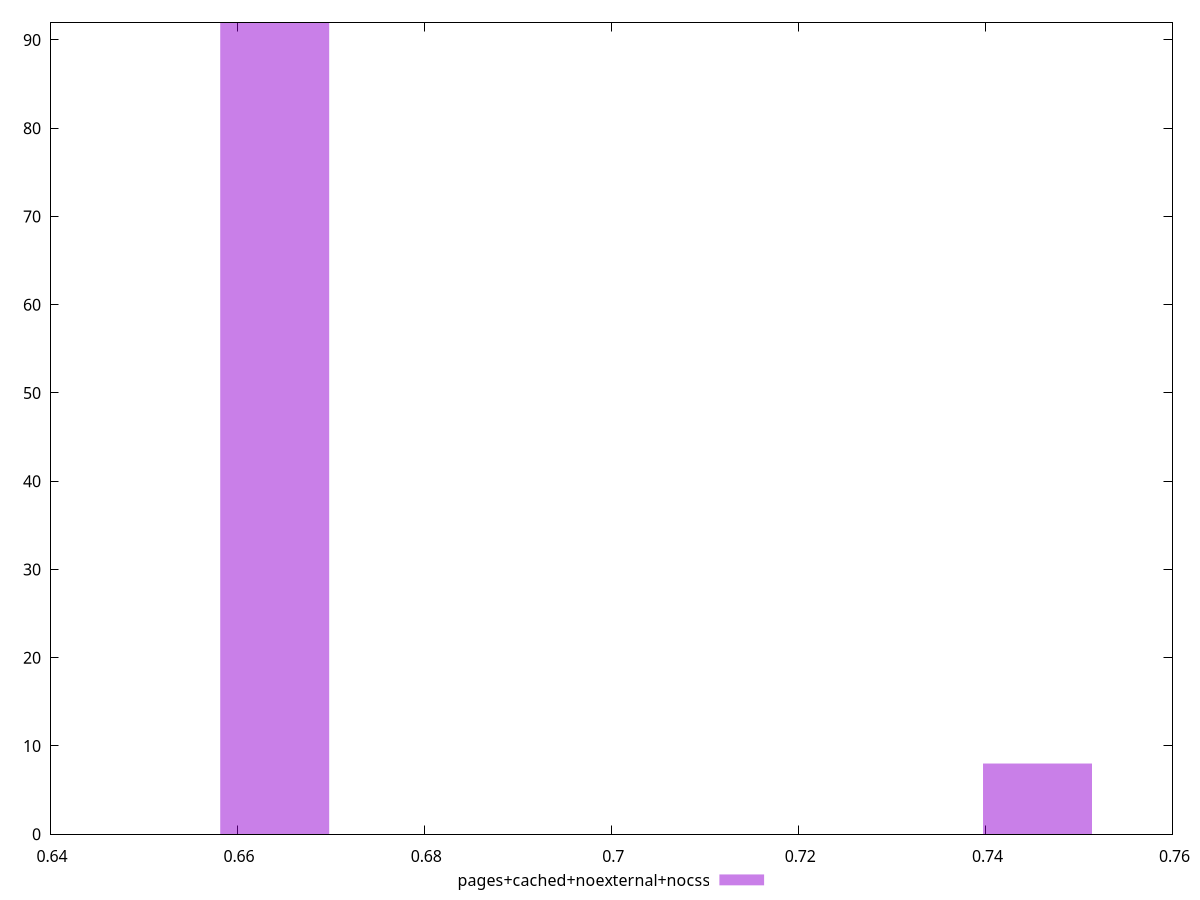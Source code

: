 $_pagesCachedNoexternalNocss <<EOF
0.6640222180247964 92
0.7455688062032803 8
EOF
set key outside below
set terminal pngcairo
set output "report_00004_2020-11-02T20-21-41.718Z/uses-text-compression/pages+cached+noexternal+nocss//hist.png"
set yrange [0:92]
set boxwidth 0.011649512596926254
set style fill transparent solid 0.5 noborder
plot $_pagesCachedNoexternalNocss title "pages+cached+noexternal+nocss" with boxes ,